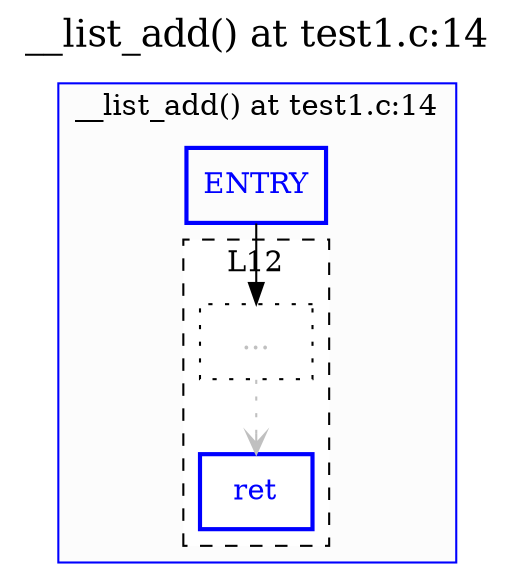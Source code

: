 digraph "__list_add() at test1.c:14" {
	label=<<FONT POINT-SIZE="18">__list_add() at test1.c:14</FONT>>;
	labelloc=t;
subgraph "cluster__list_add.L12" {
	label="__list_add() at test1.c:14";
	color=blue;
	bgcolor=gray99;
	URL="test1.c.svg";
	"__list_add..2" [shape=box, color=blue, fontcolor=blue, style=bold, label=ENTRY];
	"__list_add..2" -> "__list_add.L12.0" [color=black];
subgraph "cluster__list_add::L12" {
	label="L12";
	color=black;
	bgcolor=white;
	style=dashed;
	URL="";
	"__list_add.L12.0" [shape=box, color=black, fontcolor=gray, style=dotted, label="..."];
	"__list_add.L12.0" -> "__list_add.L12.1" [color=gray, style=dotted, arrowhead=open];
	"__list_add.L12.1" [shape=box, color=blue, fontcolor=blue, style=bold, label=ret];
}
}
}
